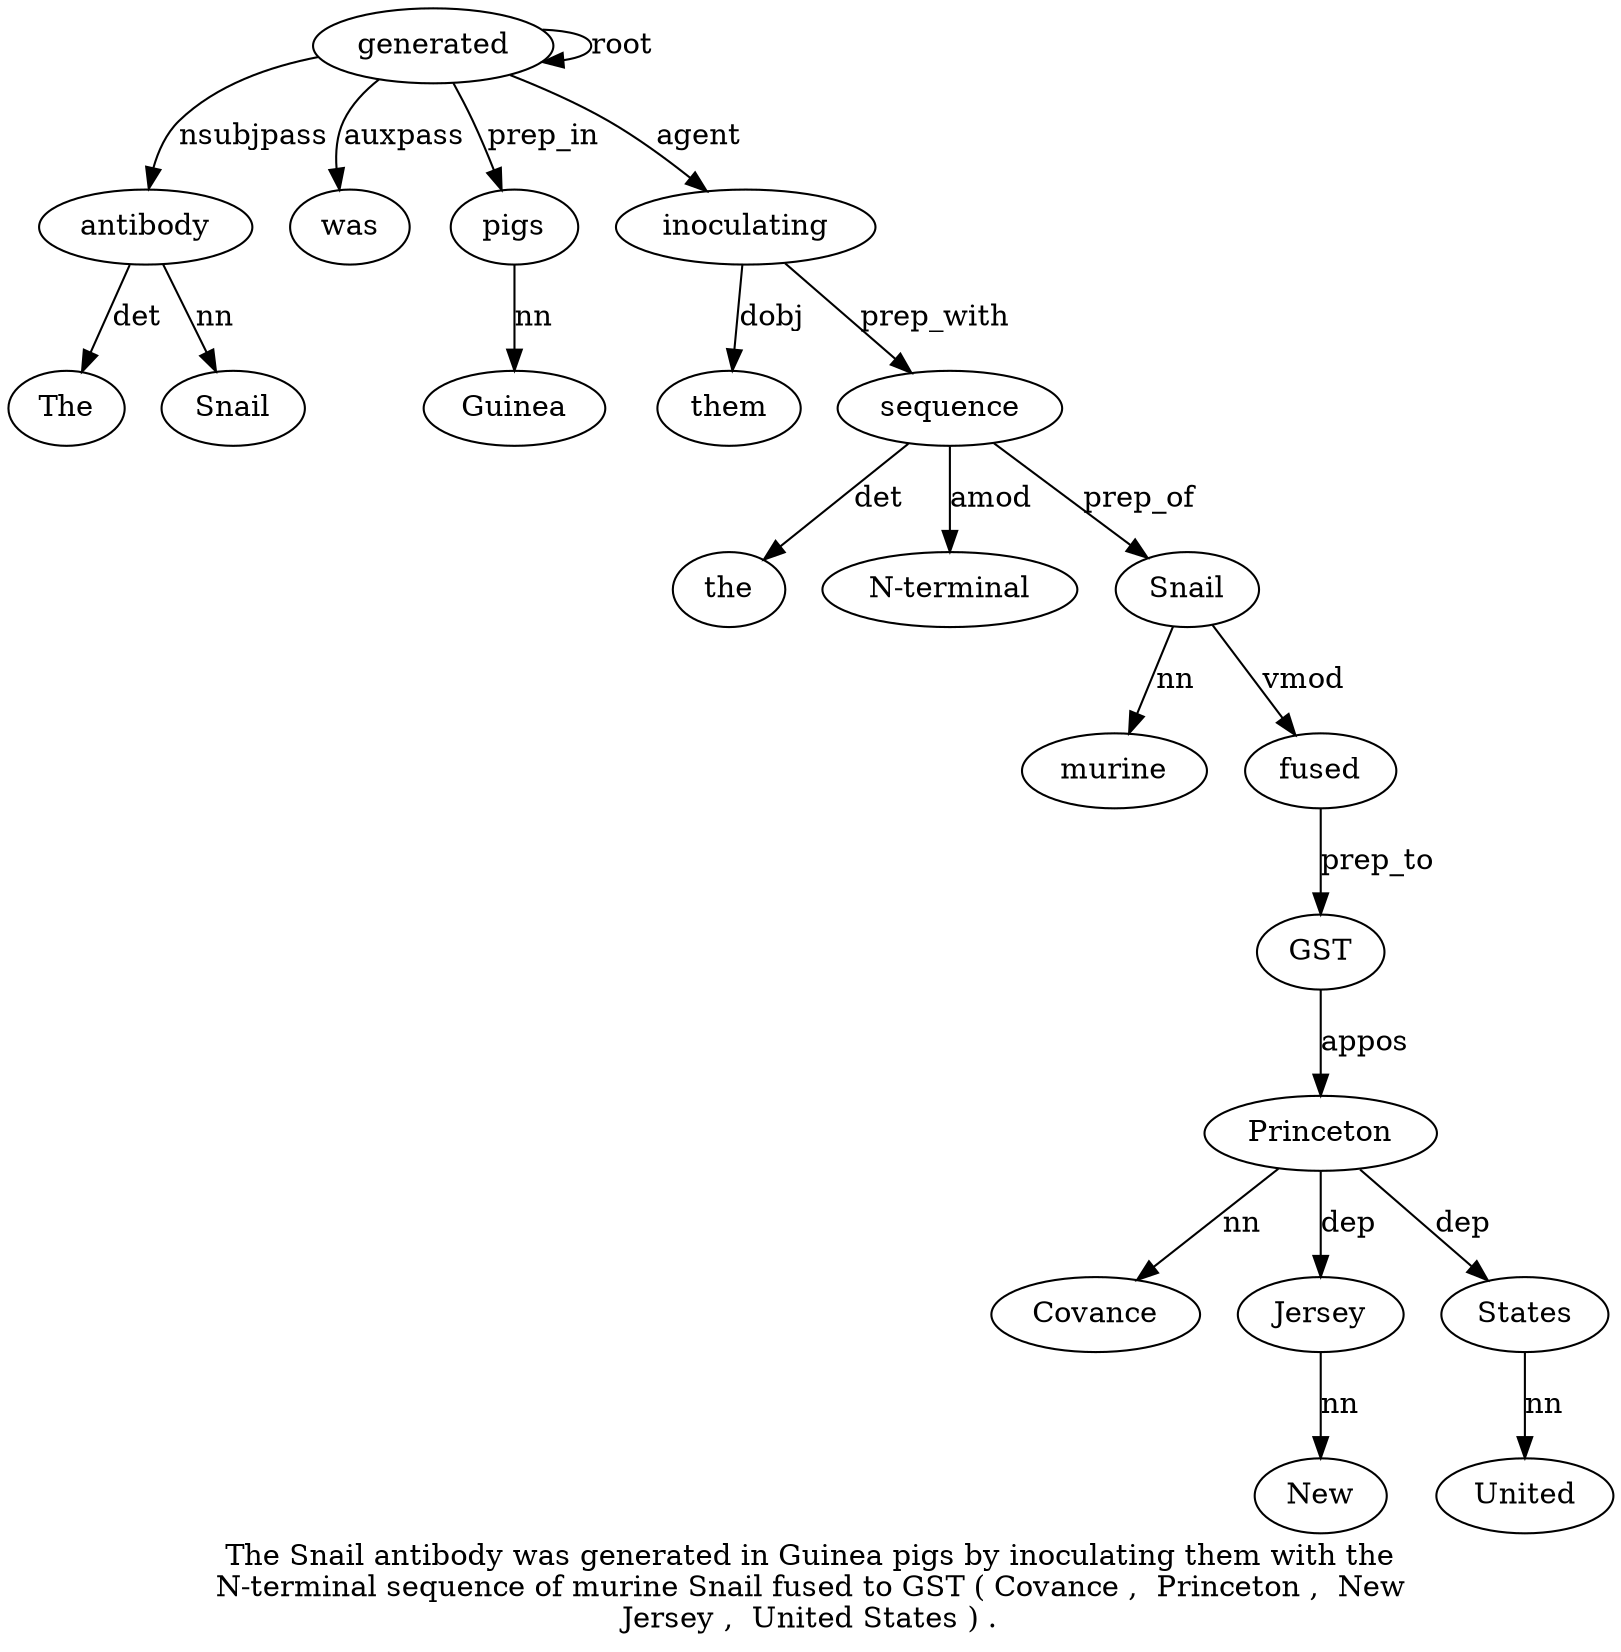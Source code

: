 digraph "The Snail antibody was generated in Guinea pigs by inoculating them with the N-terminal sequence of murine Snail fused to GST ( Covance ,  Princeton ,  New Jersey ,  United States ) ." {
label="The Snail antibody was generated in Guinea pigs by inoculating them with the
N-terminal sequence of murine Snail fused to GST ( Covance ,  Princeton ,  New
Jersey ,  United States ) .";
antibody3 [style=filled, fillcolor=white, label=antibody];
The1 [style=filled, fillcolor=white, label=The];
antibody3 -> The1  [label=det];
Snail2 [style=filled, fillcolor=white, label=Snail];
antibody3 -> Snail2  [label=nn];
generated5 [style=filled, fillcolor=white, label=generated];
generated5 -> antibody3  [label=nsubjpass];
was4 [style=filled, fillcolor=white, label=was];
generated5 -> was4  [label=auxpass];
generated5 -> generated5  [label=root];
pigs8 [style=filled, fillcolor=white, label=pigs];
Guinea7 [style=filled, fillcolor=white, label=Guinea];
pigs8 -> Guinea7  [label=nn];
generated5 -> pigs8  [label=prep_in];
inoculating10 [style=filled, fillcolor=white, label=inoculating];
generated5 -> inoculating10  [label=agent];
them11 [style=filled, fillcolor=white, label=them];
inoculating10 -> them11  [label=dobj];
sequence15 [style=filled, fillcolor=white, label=sequence];
the13 [style=filled, fillcolor=white, label=the];
sequence15 -> the13  [label=det];
"N-terminal14" [style=filled, fillcolor=white, label="N-terminal"];
sequence15 -> "N-terminal14"  [label=amod];
inoculating10 -> sequence15  [label=prep_with];
Snail18 [style=filled, fillcolor=white, label=Snail];
murine17 [style=filled, fillcolor=white, label=murine];
Snail18 -> murine17  [label=nn];
sequence15 -> Snail18  [label=prep_of];
fused19 [style=filled, fillcolor=white, label=fused];
Snail18 -> fused19  [label=vmod];
GST21 [style=filled, fillcolor=white, label=GST];
fused19 -> GST21  [label=prep_to];
Princeton25 [style=filled, fillcolor=white, label=Princeton];
Covance23 [style=filled, fillcolor=white, label=Covance];
Princeton25 -> Covance23  [label=nn];
GST21 -> Princeton25  [label=appos];
Jersey28 [style=filled, fillcolor=white, label=Jersey];
New27 [style=filled, fillcolor=white, label=New];
Jersey28 -> New27  [label=nn];
Princeton25 -> Jersey28  [label=dep];
States31 [style=filled, fillcolor=white, label=States];
United30 [style=filled, fillcolor=white, label=United];
States31 -> United30  [label=nn];
Princeton25 -> States31  [label=dep];
}
